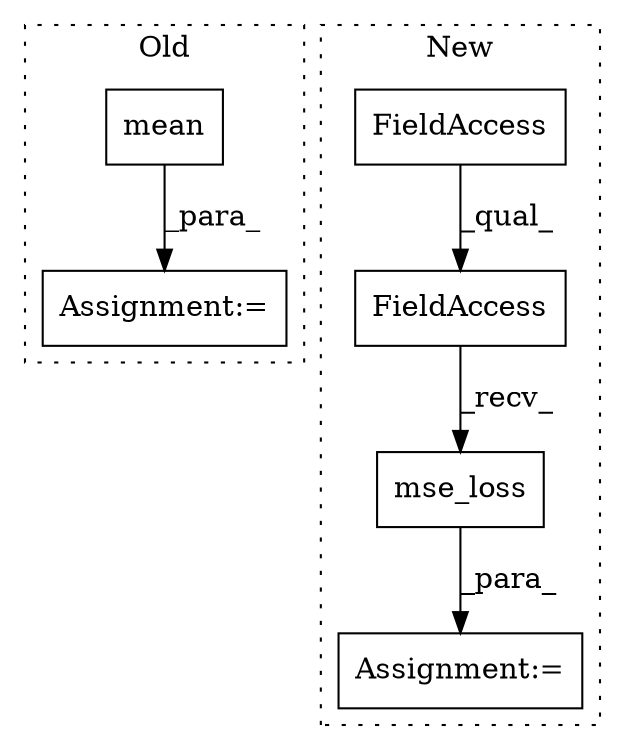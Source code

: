 digraph G {
subgraph cluster0 {
1 [label="mean" a="32" s="2963,3017" l="5,1" shape="box"];
5 [label="Assignment:=" a="7" s="2956" l="1" shape="box"];
label = "Old";
style="dotted";
}
subgraph cluster1 {
2 [label="mse_loss" a="32" s="2982,3039" l="9,1" shape="box"];
3 [label="FieldAccess" a="22" s="2962" l="19" shape="box"];
4 [label="FieldAccess" a="22" s="2962" l="8" shape="box"];
6 [label="Assignment:=" a="7" s="2961" l="1" shape="box"];
label = "New";
style="dotted";
}
1 -> 5 [label="_para_"];
2 -> 6 [label="_para_"];
3 -> 2 [label="_recv_"];
4 -> 3 [label="_qual_"];
}